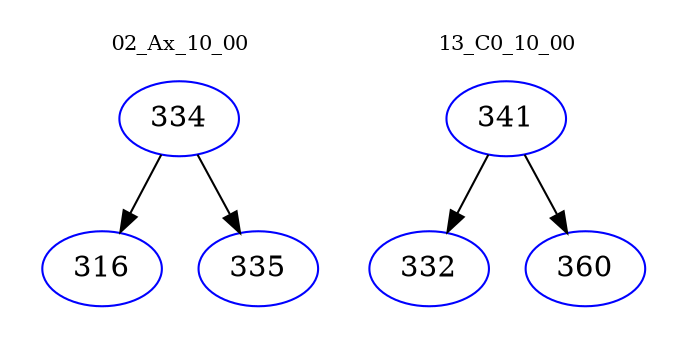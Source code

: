 digraph{
subgraph cluster_0 {
color = white
label = "02_Ax_10_00";
fontsize=10;
T0_334 [label="334", color="blue"]
T0_334 -> T0_316 [color="black"]
T0_316 [label="316", color="blue"]
T0_334 -> T0_335 [color="black"]
T0_335 [label="335", color="blue"]
}
subgraph cluster_1 {
color = white
label = "13_C0_10_00";
fontsize=10;
T1_341 [label="341", color="blue"]
T1_341 -> T1_332 [color="black"]
T1_332 [label="332", color="blue"]
T1_341 -> T1_360 [color="black"]
T1_360 [label="360", color="blue"]
}
}
